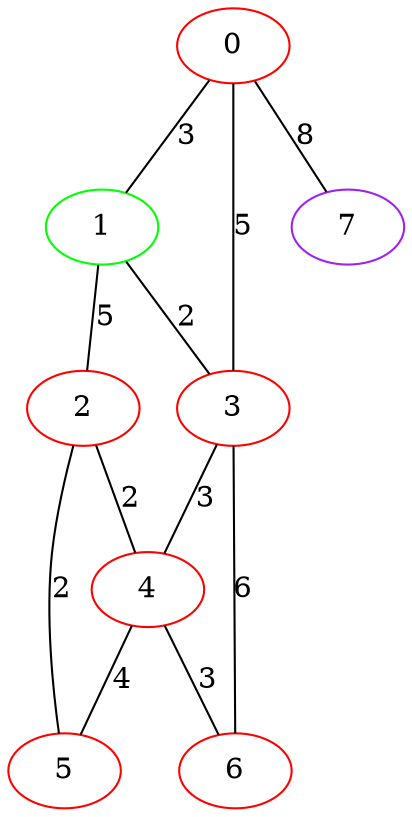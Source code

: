 graph "" {
0 [color=red, weight=1];
1 [color=green, weight=2];
2 [color=red, weight=1];
3 [color=red, weight=1];
4 [color=red, weight=1];
5 [color=red, weight=1];
6 [color=red, weight=1];
7 [color=purple, weight=4];
0 -- 1  [key=0, label=3];
0 -- 3  [key=0, label=5];
0 -- 7  [key=0, label=8];
1 -- 2  [key=0, label=5];
1 -- 3  [key=0, label=2];
2 -- 4  [key=0, label=2];
2 -- 5  [key=0, label=2];
3 -- 4  [key=0, label=3];
3 -- 6  [key=0, label=6];
4 -- 5  [key=0, label=4];
4 -- 6  [key=0, label=3];
}
